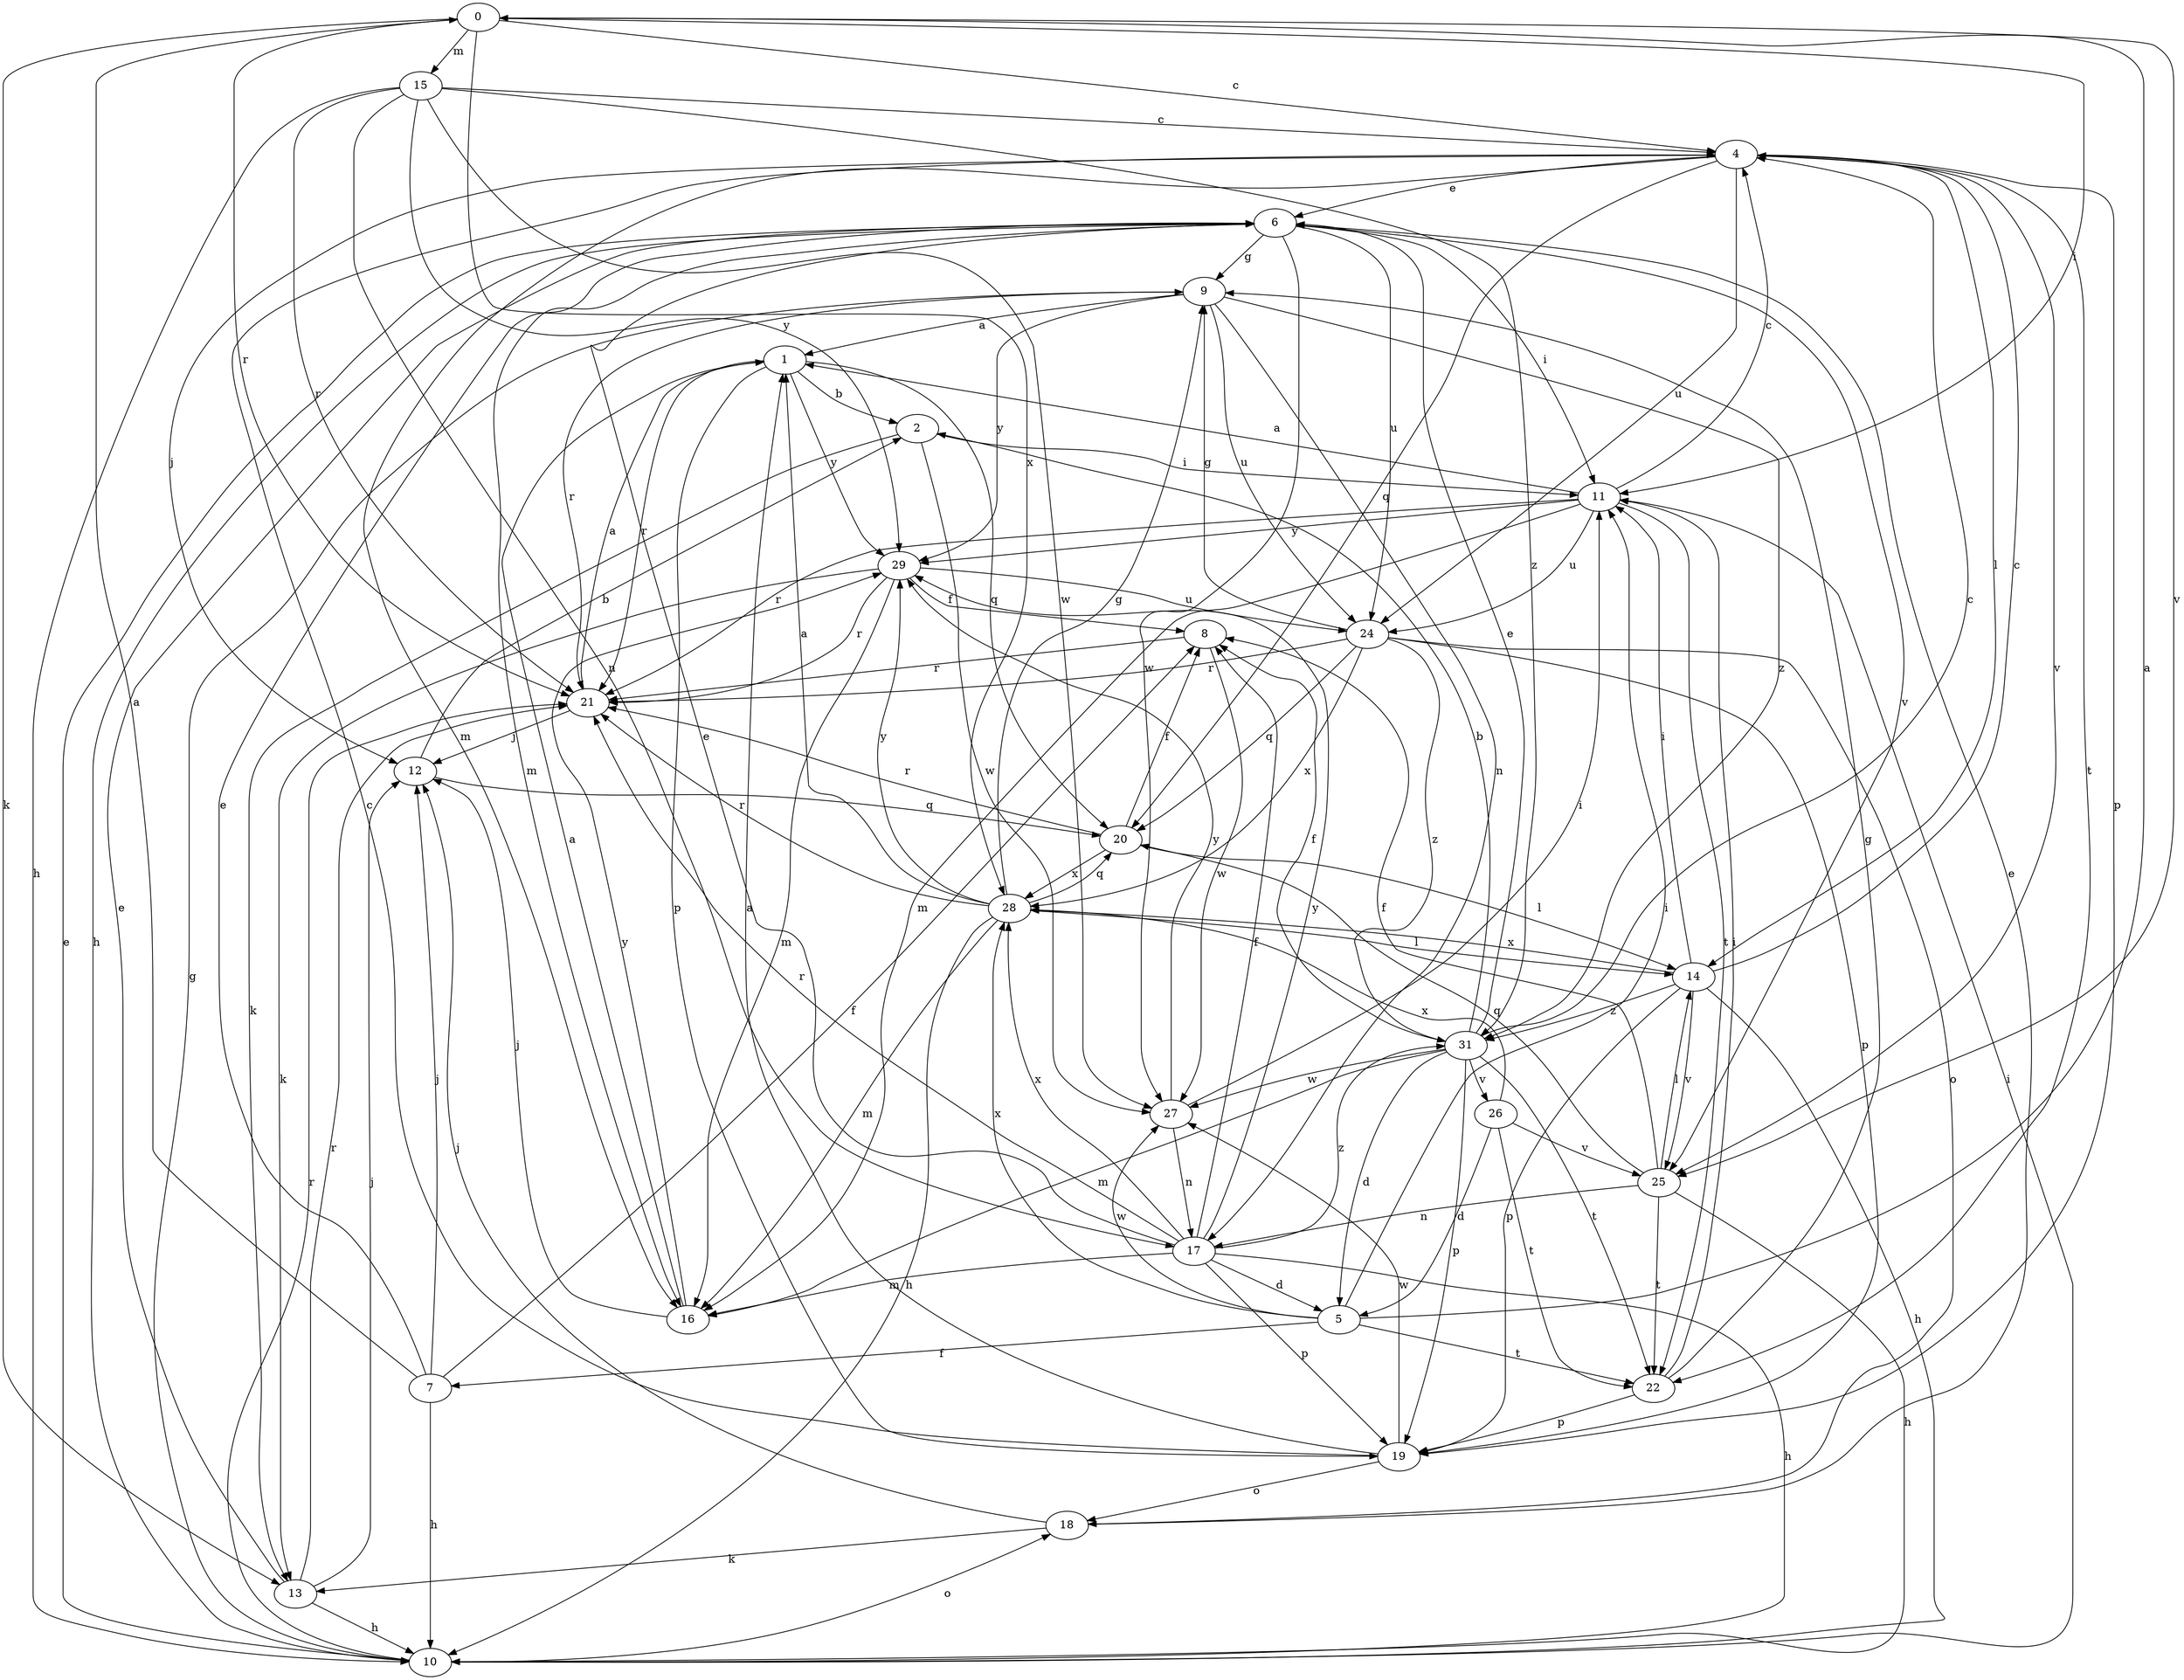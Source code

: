 strict digraph  {
0;
1;
2;
4;
5;
6;
7;
8;
9;
10;
11;
12;
13;
14;
15;
16;
17;
18;
19;
20;
21;
22;
24;
25;
26;
27;
28;
29;
31;
0 -> 4  [label=c];
0 -> 11  [label=i];
0 -> 13  [label=k];
0 -> 15  [label=m];
0 -> 21  [label=r];
0 -> 25  [label=v];
0 -> 28  [label=x];
1 -> 2  [label=b];
1 -> 19  [label=p];
1 -> 20  [label=q];
1 -> 21  [label=r];
1 -> 29  [label=y];
2 -> 11  [label=i];
2 -> 13  [label=k];
2 -> 27  [label=w];
4 -> 6  [label=e];
4 -> 12  [label=j];
4 -> 14  [label=l];
4 -> 16  [label=m];
4 -> 19  [label=p];
4 -> 20  [label=q];
4 -> 22  [label=t];
4 -> 24  [label=u];
4 -> 25  [label=v];
5 -> 0  [label=a];
5 -> 7  [label=f];
5 -> 11  [label=i];
5 -> 22  [label=t];
5 -> 27  [label=w];
5 -> 28  [label=x];
6 -> 9  [label=g];
6 -> 10  [label=h];
6 -> 11  [label=i];
6 -> 16  [label=m];
6 -> 24  [label=u];
6 -> 25  [label=v];
6 -> 27  [label=w];
7 -> 0  [label=a];
7 -> 6  [label=e];
7 -> 8  [label=f];
7 -> 10  [label=h];
7 -> 12  [label=j];
8 -> 21  [label=r];
8 -> 27  [label=w];
9 -> 1  [label=a];
9 -> 17  [label=n];
9 -> 21  [label=r];
9 -> 24  [label=u];
9 -> 29  [label=y];
9 -> 31  [label=z];
10 -> 6  [label=e];
10 -> 9  [label=g];
10 -> 11  [label=i];
10 -> 18  [label=o];
10 -> 21  [label=r];
11 -> 1  [label=a];
11 -> 4  [label=c];
11 -> 16  [label=m];
11 -> 21  [label=r];
11 -> 22  [label=t];
11 -> 24  [label=u];
11 -> 29  [label=y];
12 -> 2  [label=b];
12 -> 20  [label=q];
13 -> 6  [label=e];
13 -> 10  [label=h];
13 -> 12  [label=j];
13 -> 21  [label=r];
14 -> 4  [label=c];
14 -> 10  [label=h];
14 -> 11  [label=i];
14 -> 19  [label=p];
14 -> 25  [label=v];
14 -> 28  [label=x];
14 -> 31  [label=z];
15 -> 4  [label=c];
15 -> 10  [label=h];
15 -> 17  [label=n];
15 -> 21  [label=r];
15 -> 27  [label=w];
15 -> 29  [label=y];
15 -> 31  [label=z];
16 -> 1  [label=a];
16 -> 12  [label=j];
16 -> 29  [label=y];
17 -> 5  [label=d];
17 -> 6  [label=e];
17 -> 8  [label=f];
17 -> 10  [label=h];
17 -> 16  [label=m];
17 -> 19  [label=p];
17 -> 21  [label=r];
17 -> 28  [label=x];
17 -> 29  [label=y];
17 -> 31  [label=z];
18 -> 6  [label=e];
18 -> 12  [label=j];
18 -> 13  [label=k];
19 -> 1  [label=a];
19 -> 4  [label=c];
19 -> 18  [label=o];
19 -> 27  [label=w];
20 -> 8  [label=f];
20 -> 14  [label=l];
20 -> 21  [label=r];
20 -> 28  [label=x];
21 -> 1  [label=a];
21 -> 12  [label=j];
22 -> 9  [label=g];
22 -> 11  [label=i];
22 -> 19  [label=p];
24 -> 9  [label=g];
24 -> 18  [label=o];
24 -> 19  [label=p];
24 -> 20  [label=q];
24 -> 21  [label=r];
24 -> 28  [label=x];
24 -> 31  [label=z];
25 -> 8  [label=f];
25 -> 10  [label=h];
25 -> 14  [label=l];
25 -> 17  [label=n];
25 -> 20  [label=q];
25 -> 22  [label=t];
26 -> 5  [label=d];
26 -> 22  [label=t];
26 -> 25  [label=v];
26 -> 28  [label=x];
27 -> 11  [label=i];
27 -> 17  [label=n];
27 -> 29  [label=y];
28 -> 1  [label=a];
28 -> 9  [label=g];
28 -> 10  [label=h];
28 -> 14  [label=l];
28 -> 16  [label=m];
28 -> 20  [label=q];
28 -> 21  [label=r];
28 -> 29  [label=y];
29 -> 8  [label=f];
29 -> 13  [label=k];
29 -> 16  [label=m];
29 -> 21  [label=r];
29 -> 24  [label=u];
31 -> 2  [label=b];
31 -> 4  [label=c];
31 -> 5  [label=d];
31 -> 6  [label=e];
31 -> 8  [label=f];
31 -> 16  [label=m];
31 -> 19  [label=p];
31 -> 22  [label=t];
31 -> 26  [label=v];
31 -> 27  [label=w];
}

